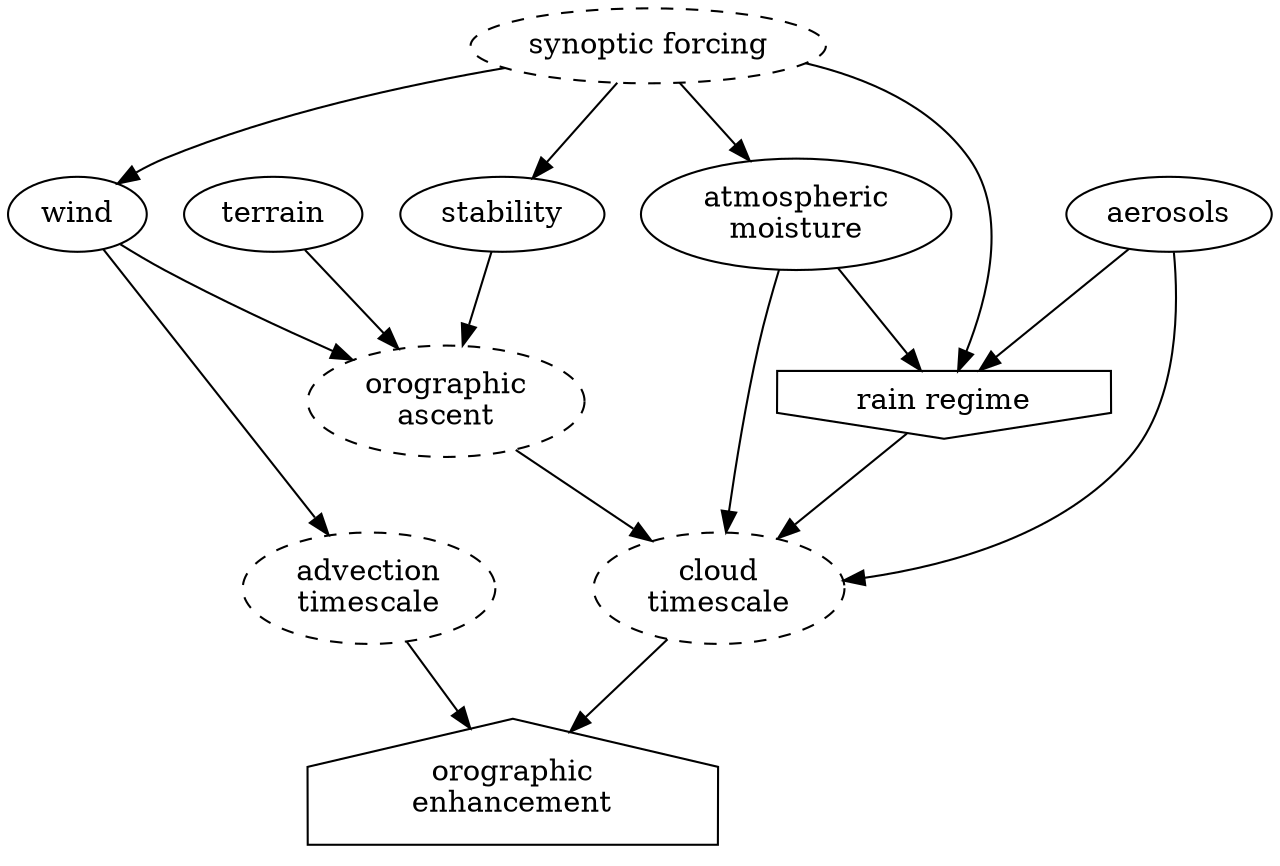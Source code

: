 digraph G {
	synopticForcing[label="synoptic forcing", style="dashed"];
	orographicLift[label="orographic\nascent", style="dashed"];
	cloudTimescale[label="cloud\ntimescale", style="dashed"];
	advectionTimescale[label="advection\ntimescale", style="dashed"];
	rainRegime[label="rain regime", shape="invhouse"];
	orographicEnhancement[label="orographic\nenhancement", shape="house"];
	stability[label="stability"];
	wind[label="wind"];
	aerosols[label="aerosols"];
	terrain[label="terrain"];
	columnWater[label="atmospheric\nmoisture"];


	aerosols -> rainRegime;
	aerosols -> cloudTimescale;
	rainRegime -> cloudTimescale;
	synopticForcing -> rainRegime;
	synopticForcing -> stability;
	synopticForcing -> wind;
	synopticForcing -> columnWater;
	columnWater -> cloudTimescale;
	columnWater -> rainRegime;
	orographicLift -> cloudTimescale;
	stability -> orographicLift;
	wind -> orographicLift;
	terrain -> orographicLift;
	wind -> advectionTimescale;
	cloudTimescale -> orographicEnhancement;
	advectionTimescale -> orographicEnhancement;


}
